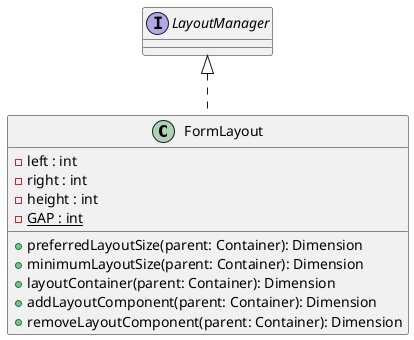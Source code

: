 @startuml diagamme de classe
skinparam style strict

class FormLayout implements LayoutManager

class FormLayout {
    -left : int
    -right : int
    -height : int
    -{static} GAP : int
    +preferredLayoutSize(parent: Container): Dimension
    +minimumLayoutSize(parent: Container): Dimension
    +layoutContainer(parent: Container): Dimension
    +addLayoutComponent(parent: Container): Dimension
    +removeLayoutComponent(parent: Container): Dimension
}
@enduml

@startuml diagamme de séquence
skinparam Style strictuml
title Diagramme de séquence FormLayout

actor main
participant "frame:JFrame" as Frame

main -> Frame  : frame = new()
activate Frame
main -> FormLayout  : layout = new()
main -> Frame : frame.setLayout(layout)
main -> Frame : frame.add(JLabel(String))
main -> Frame : frame.add(JTextField(int))
main -> Frame : frame.setDefaultCloseOperation(int)
main -> Frame : frame.pack()
main -> Frame : frame.setVisible(boolean) 

@enduml